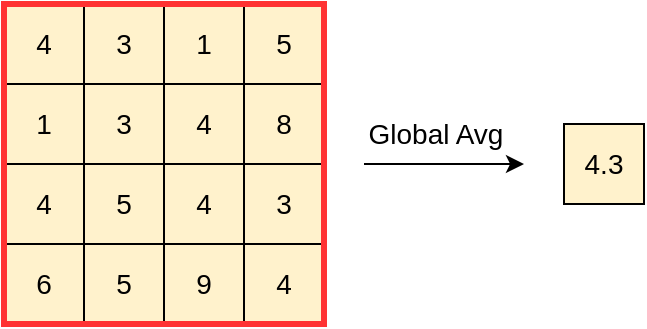 <mxfile version="20.2.1"><diagram id="zGzAtUtdvfPOVLS3MOvk" name="Page-1"><mxGraphModel dx="263" dy="445" grid="1" gridSize="10" guides="1" tooltips="1" connect="1" arrows="1" fold="1" page="1" pageScale="1" pageWidth="827" pageHeight="1169" math="0" shadow="0"><root><mxCell id="0"/><mxCell id="1" parent="0"/><mxCell id="6YHhw9SS3-1l0najFM8U-1" value="4" style="whiteSpace=wrap;html=1;aspect=fixed;fillColor=#fff2cc;strokeColor=#000000;fontSize=14;" vertex="1" parent="1"><mxGeometry x="200" y="400" width="40" height="40" as="geometry"/></mxCell><mxCell id="6YHhw9SS3-1l0najFM8U-2" value="3" style="whiteSpace=wrap;html=1;aspect=fixed;fillColor=#fff2cc;strokeColor=#000000;fontSize=14;" vertex="1" parent="1"><mxGeometry x="240" y="400" width="40" height="40" as="geometry"/></mxCell><mxCell id="6YHhw9SS3-1l0najFM8U-3" value="3" style="whiteSpace=wrap;html=1;aspect=fixed;fillColor=#fff2cc;strokeColor=#000000;fontSize=14;" vertex="1" parent="1"><mxGeometry x="240" y="440" width="40" height="40" as="geometry"/></mxCell><mxCell id="6YHhw9SS3-1l0najFM8U-4" value="1" style="whiteSpace=wrap;html=1;aspect=fixed;fillColor=#fff2cc;strokeColor=#000000;fontSize=14;" vertex="1" parent="1"><mxGeometry x="200" y="440" width="40" height="40" as="geometry"/></mxCell><mxCell id="6YHhw9SS3-1l0najFM8U-5" value="1" style="whiteSpace=wrap;html=1;aspect=fixed;fillColor=#fff2cc;strokeColor=#000000;fontSize=14;" vertex="1" parent="1"><mxGeometry x="280" y="400" width="40" height="40" as="geometry"/></mxCell><mxCell id="6YHhw9SS3-1l0najFM8U-6" value="5" style="whiteSpace=wrap;html=1;aspect=fixed;fillColor=#fff2cc;strokeColor=#000000;fontSize=14;" vertex="1" parent="1"><mxGeometry x="320" y="400" width="40" height="40" as="geometry"/></mxCell><mxCell id="6YHhw9SS3-1l0najFM8U-7" value="8" style="whiteSpace=wrap;html=1;aspect=fixed;fillColor=#fff2cc;strokeColor=#000000;fontSize=14;" vertex="1" parent="1"><mxGeometry x="320" y="440" width="40" height="40" as="geometry"/></mxCell><mxCell id="6YHhw9SS3-1l0najFM8U-8" value="4" style="whiteSpace=wrap;html=1;aspect=fixed;fillColor=#fff2cc;strokeColor=#000000;fontSize=14;" vertex="1" parent="1"><mxGeometry x="280" y="440" width="40" height="40" as="geometry"/></mxCell><mxCell id="6YHhw9SS3-1l0najFM8U-9" value="4" style="whiteSpace=wrap;html=1;aspect=fixed;fillColor=#fff2cc;strokeColor=#000000;fontSize=14;" vertex="1" parent="1"><mxGeometry x="200" y="480" width="40" height="40" as="geometry"/></mxCell><mxCell id="6YHhw9SS3-1l0najFM8U-10" value="5" style="whiteSpace=wrap;html=1;aspect=fixed;fillColor=#fff2cc;strokeColor=#000000;fontSize=14;" vertex="1" parent="1"><mxGeometry x="240" y="480" width="40" height="40" as="geometry"/></mxCell><mxCell id="6YHhw9SS3-1l0najFM8U-11" value="5" style="whiteSpace=wrap;html=1;aspect=fixed;fillColor=#fff2cc;strokeColor=#000000;fontSize=14;" vertex="1" parent="1"><mxGeometry x="240" y="520" width="40" height="40" as="geometry"/></mxCell><mxCell id="6YHhw9SS3-1l0najFM8U-12" value="6" style="whiteSpace=wrap;html=1;aspect=fixed;fillColor=#fff2cc;strokeColor=#000000;fontSize=14;" vertex="1" parent="1"><mxGeometry x="200" y="520" width="40" height="40" as="geometry"/></mxCell><mxCell id="6YHhw9SS3-1l0najFM8U-13" value="4" style="whiteSpace=wrap;html=1;aspect=fixed;fillColor=#fff2cc;strokeColor=#000000;fontSize=14;" vertex="1" parent="1"><mxGeometry x="280" y="480" width="40" height="40" as="geometry"/></mxCell><mxCell id="6YHhw9SS3-1l0najFM8U-14" value="3" style="whiteSpace=wrap;html=1;aspect=fixed;fillColor=#fff2cc;strokeColor=#000000;fontSize=14;" vertex="1" parent="1"><mxGeometry x="320" y="480" width="40" height="40" as="geometry"/></mxCell><mxCell id="6YHhw9SS3-1l0najFM8U-15" value="4" style="whiteSpace=wrap;html=1;aspect=fixed;fillColor=#fff2cc;strokeColor=#000000;fontSize=14;" vertex="1" parent="1"><mxGeometry x="320" y="520" width="40" height="40" as="geometry"/></mxCell><mxCell id="6YHhw9SS3-1l0najFM8U-16" value="9" style="whiteSpace=wrap;html=1;aspect=fixed;fillColor=#fff2cc;strokeColor=#000000;fontSize=14;" vertex="1" parent="1"><mxGeometry x="280" y="520" width="40" height="40" as="geometry"/></mxCell><mxCell id="6YHhw9SS3-1l0najFM8U-17" value="4.3" style="whiteSpace=wrap;html=1;aspect=fixed;fillColor=#fff2cc;strokeColor=#000000;fontSize=14;" vertex="1" parent="1"><mxGeometry x="480" y="460" width="40" height="40" as="geometry"/></mxCell><mxCell id="6YHhw9SS3-1l0najFM8U-21" value="" style="endArrow=classic;html=1;rounded=0;fontSize=14;" edge="1" parent="1"><mxGeometry width="50" height="50" relative="1" as="geometry"><mxPoint x="380" y="480" as="sourcePoint"/><mxPoint x="460" y="480" as="targetPoint"/></mxGeometry></mxCell><mxCell id="6YHhw9SS3-1l0najFM8U-22" value="Global Avg" style="text;html=1;strokeColor=none;fillColor=none;align=center;verticalAlign=middle;whiteSpace=wrap;rounded=0;fontSize=14;" vertex="1" parent="1"><mxGeometry x="378" y="450" width="76" height="30" as="geometry"/></mxCell><mxCell id="6YHhw9SS3-1l0najFM8U-23" value="" style="whiteSpace=wrap;html=1;aspect=fixed;fontSize=14;strokeWidth=3;fillColor=none;strokeColor=#FF3333;" vertex="1" parent="1"><mxGeometry x="200" y="400" width="160" height="160" as="geometry"/></mxCell></root></mxGraphModel></diagram></mxfile>